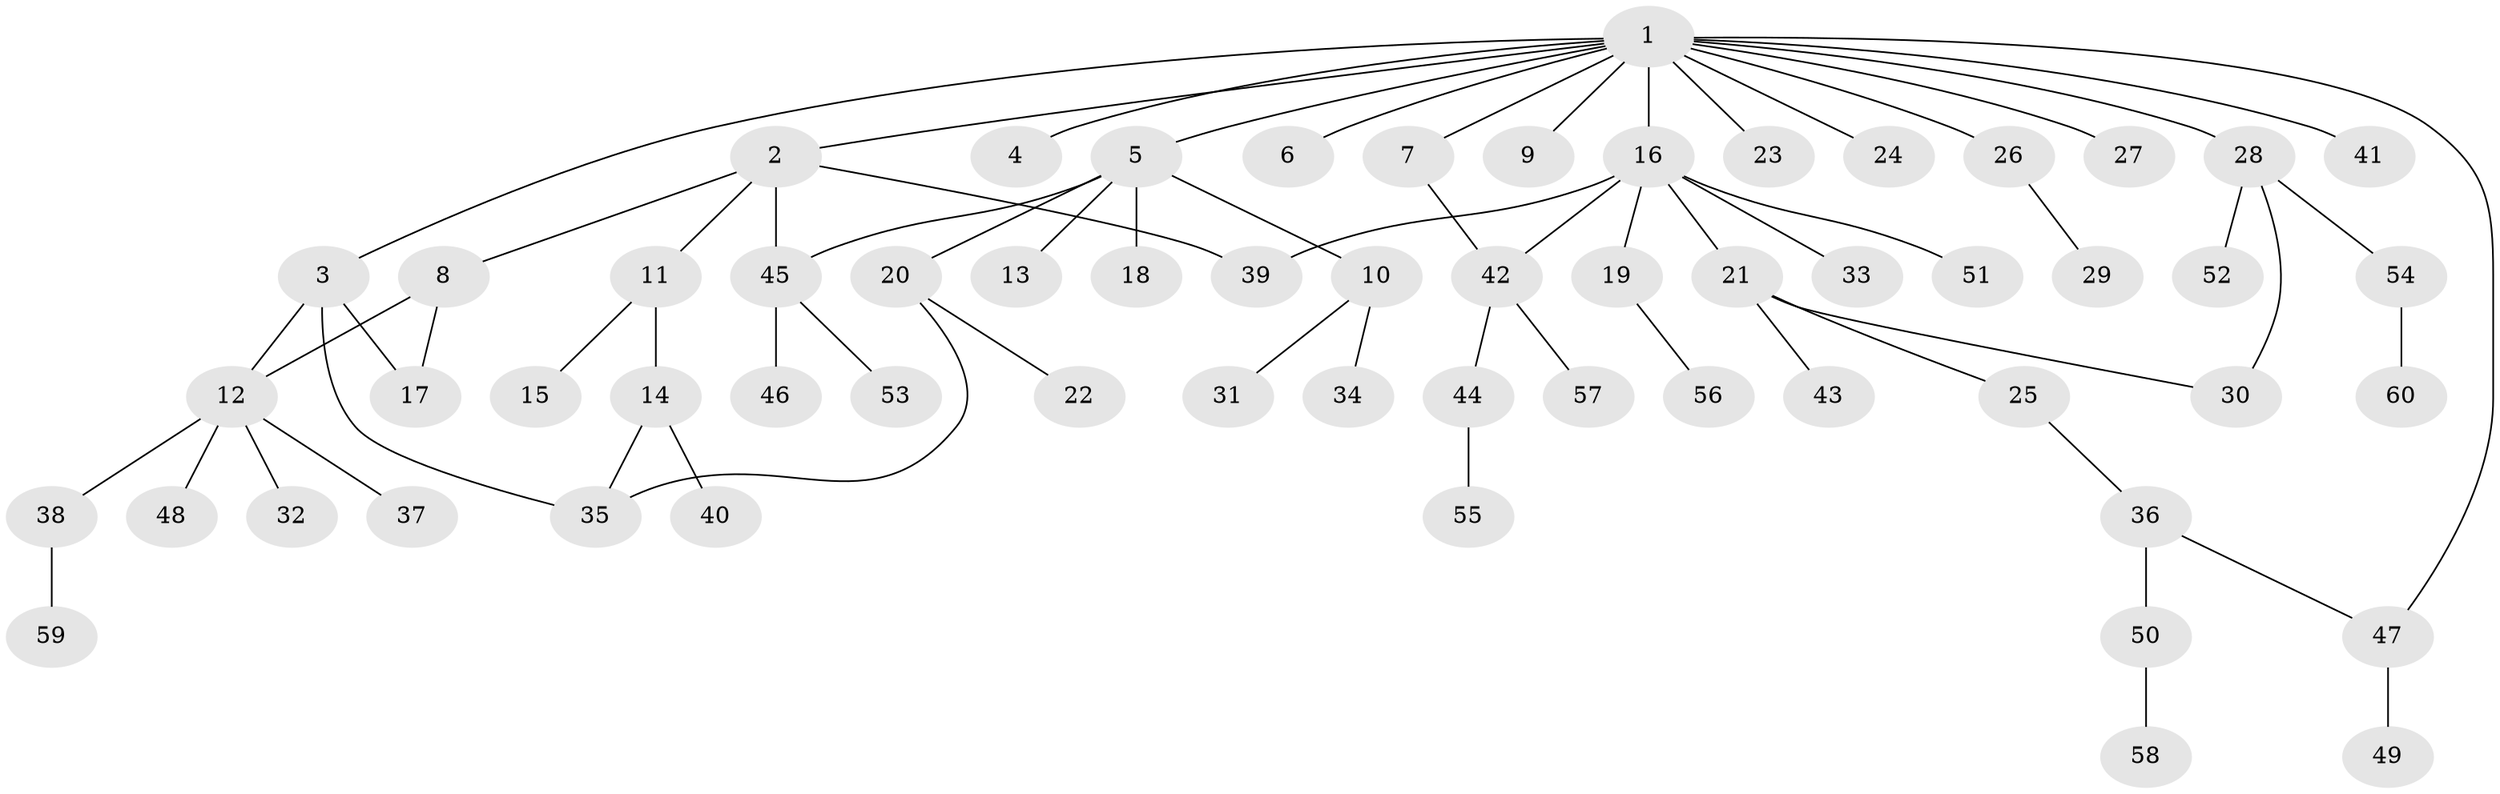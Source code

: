 // coarse degree distribution, {15: 0.023809523809523808, 7: 0.047619047619047616, 5: 0.023809523809523808, 1: 0.5714285714285714, 2: 0.16666666666666666, 3: 0.09523809523809523, 6: 0.047619047619047616, 4: 0.023809523809523808}
// Generated by graph-tools (version 1.1) at 2025/41/03/06/25 10:41:46]
// undirected, 60 vertices, 68 edges
graph export_dot {
graph [start="1"]
  node [color=gray90,style=filled];
  1;
  2;
  3;
  4;
  5;
  6;
  7;
  8;
  9;
  10;
  11;
  12;
  13;
  14;
  15;
  16;
  17;
  18;
  19;
  20;
  21;
  22;
  23;
  24;
  25;
  26;
  27;
  28;
  29;
  30;
  31;
  32;
  33;
  34;
  35;
  36;
  37;
  38;
  39;
  40;
  41;
  42;
  43;
  44;
  45;
  46;
  47;
  48;
  49;
  50;
  51;
  52;
  53;
  54;
  55;
  56;
  57;
  58;
  59;
  60;
  1 -- 2;
  1 -- 3;
  1 -- 4;
  1 -- 5;
  1 -- 6;
  1 -- 7;
  1 -- 9;
  1 -- 16;
  1 -- 23;
  1 -- 24;
  1 -- 26;
  1 -- 27;
  1 -- 28;
  1 -- 41;
  1 -- 47;
  2 -- 8;
  2 -- 11;
  2 -- 39;
  2 -- 45;
  3 -- 12;
  3 -- 17;
  3 -- 35;
  5 -- 10;
  5 -- 13;
  5 -- 18;
  5 -- 20;
  5 -- 45;
  7 -- 42;
  8 -- 12;
  8 -- 17;
  10 -- 31;
  10 -- 34;
  11 -- 14;
  11 -- 15;
  12 -- 32;
  12 -- 37;
  12 -- 38;
  12 -- 48;
  14 -- 35;
  14 -- 40;
  16 -- 19;
  16 -- 21;
  16 -- 33;
  16 -- 39;
  16 -- 42;
  16 -- 51;
  19 -- 56;
  20 -- 22;
  20 -- 35;
  21 -- 25;
  21 -- 30;
  21 -- 43;
  25 -- 36;
  26 -- 29;
  28 -- 30;
  28 -- 52;
  28 -- 54;
  36 -- 47;
  36 -- 50;
  38 -- 59;
  42 -- 44;
  42 -- 57;
  44 -- 55;
  45 -- 46;
  45 -- 53;
  47 -- 49;
  50 -- 58;
  54 -- 60;
}
